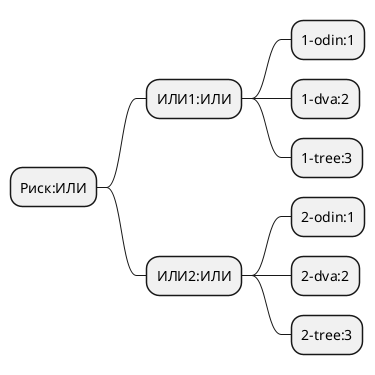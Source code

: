 @startmindmap
* Риск:ИЛИ
    * ИЛИ1:ИЛИ
        * 1-odin:1
        * 1-dva:2
        * 1-tree:3
    * ИЛИ2:ИЛИ
        * 2-odin:1
        * 2-dva:2
        * 2-tree:3
@endmindmap